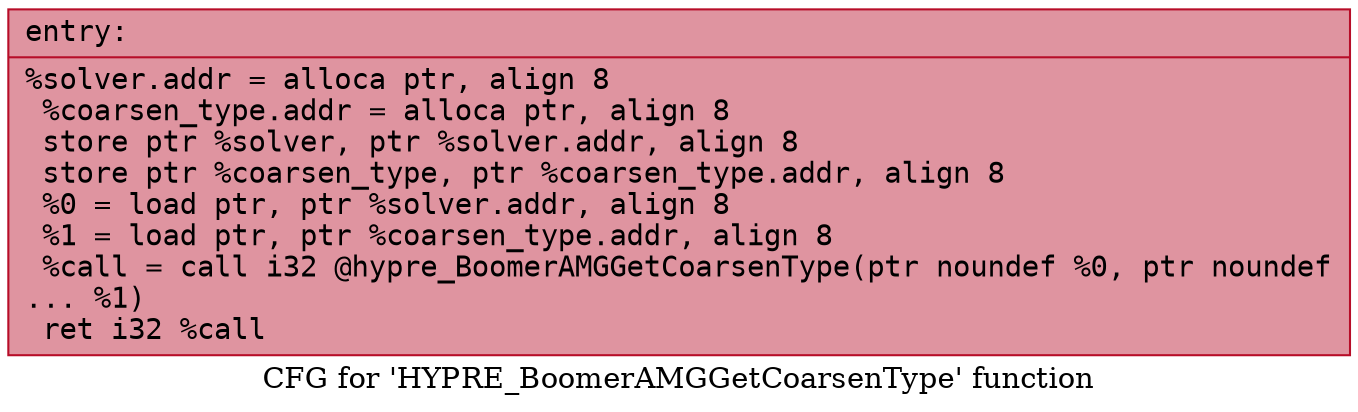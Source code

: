 digraph "CFG for 'HYPRE_BoomerAMGGetCoarsenType' function" {
	label="CFG for 'HYPRE_BoomerAMGGetCoarsenType' function";

	Node0x55f5a9a5c8e0 [shape=record,color="#b70d28ff", style=filled, fillcolor="#b70d2870" fontname="Courier",label="{entry:\l|  %solver.addr = alloca ptr, align 8\l  %coarsen_type.addr = alloca ptr, align 8\l  store ptr %solver, ptr %solver.addr, align 8\l  store ptr %coarsen_type, ptr %coarsen_type.addr, align 8\l  %0 = load ptr, ptr %solver.addr, align 8\l  %1 = load ptr, ptr %coarsen_type.addr, align 8\l  %call = call i32 @hypre_BoomerAMGGetCoarsenType(ptr noundef %0, ptr noundef\l... %1)\l  ret i32 %call\l}"];
}
